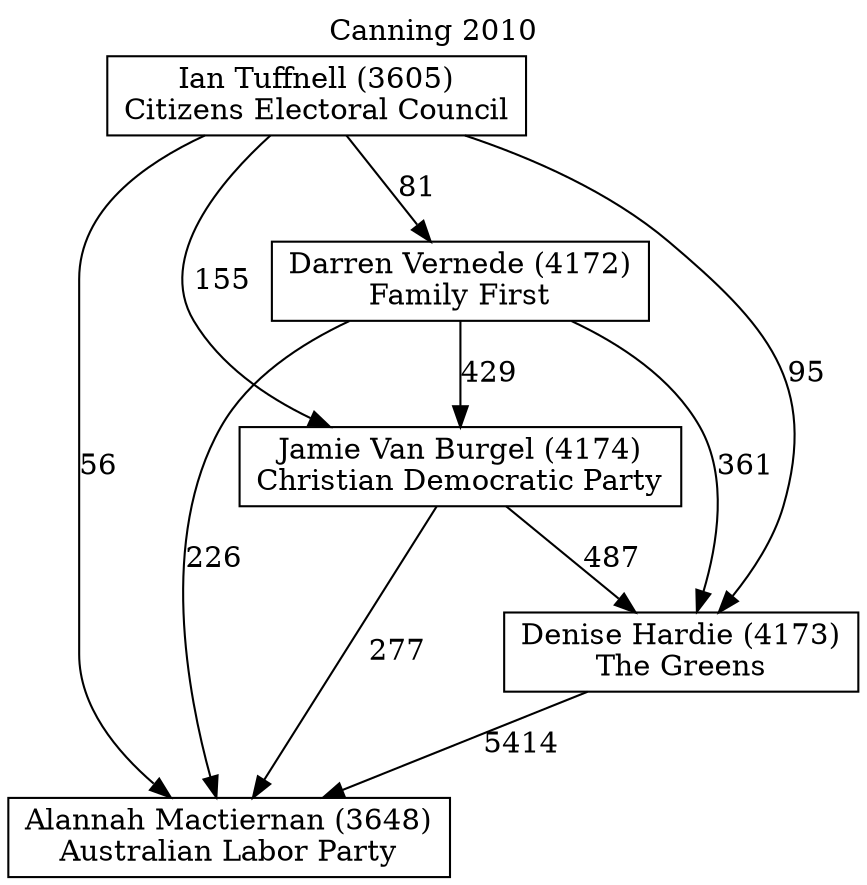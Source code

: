 // House preference flow
digraph "Alannah Mactiernan (3648)_Canning_2010" {
	graph [label="Canning 2010" labelloc=t mclimit=10]
	node [shape=box]
	"Alannah Mactiernan (3648)" [label="Alannah Mactiernan (3648)
Australian Labor Party"]
	"Darren Vernede (4172)" [label="Darren Vernede (4172)
Family First"]
	"Denise Hardie (4173)" [label="Denise Hardie (4173)
The Greens"]
	"Ian Tuffnell (3605)" [label="Ian Tuffnell (3605)
Citizens Electoral Council"]
	"Jamie Van Burgel (4174)" [label="Jamie Van Burgel (4174)
Christian Democratic Party"]
	"Darren Vernede (4172)" -> "Alannah Mactiernan (3648)" [label=226]
	"Darren Vernede (4172)" -> "Denise Hardie (4173)" [label=361]
	"Darren Vernede (4172)" -> "Jamie Van Burgel (4174)" [label=429]
	"Denise Hardie (4173)" -> "Alannah Mactiernan (3648)" [label=5414]
	"Ian Tuffnell (3605)" -> "Alannah Mactiernan (3648)" [label=56]
	"Ian Tuffnell (3605)" -> "Darren Vernede (4172)" [label=81]
	"Ian Tuffnell (3605)" -> "Denise Hardie (4173)" [label=95]
	"Ian Tuffnell (3605)" -> "Jamie Van Burgel (4174)" [label=155]
	"Jamie Van Burgel (4174)" -> "Alannah Mactiernan (3648)" [label=277]
	"Jamie Van Burgel (4174)" -> "Denise Hardie (4173)" [label=487]
}
